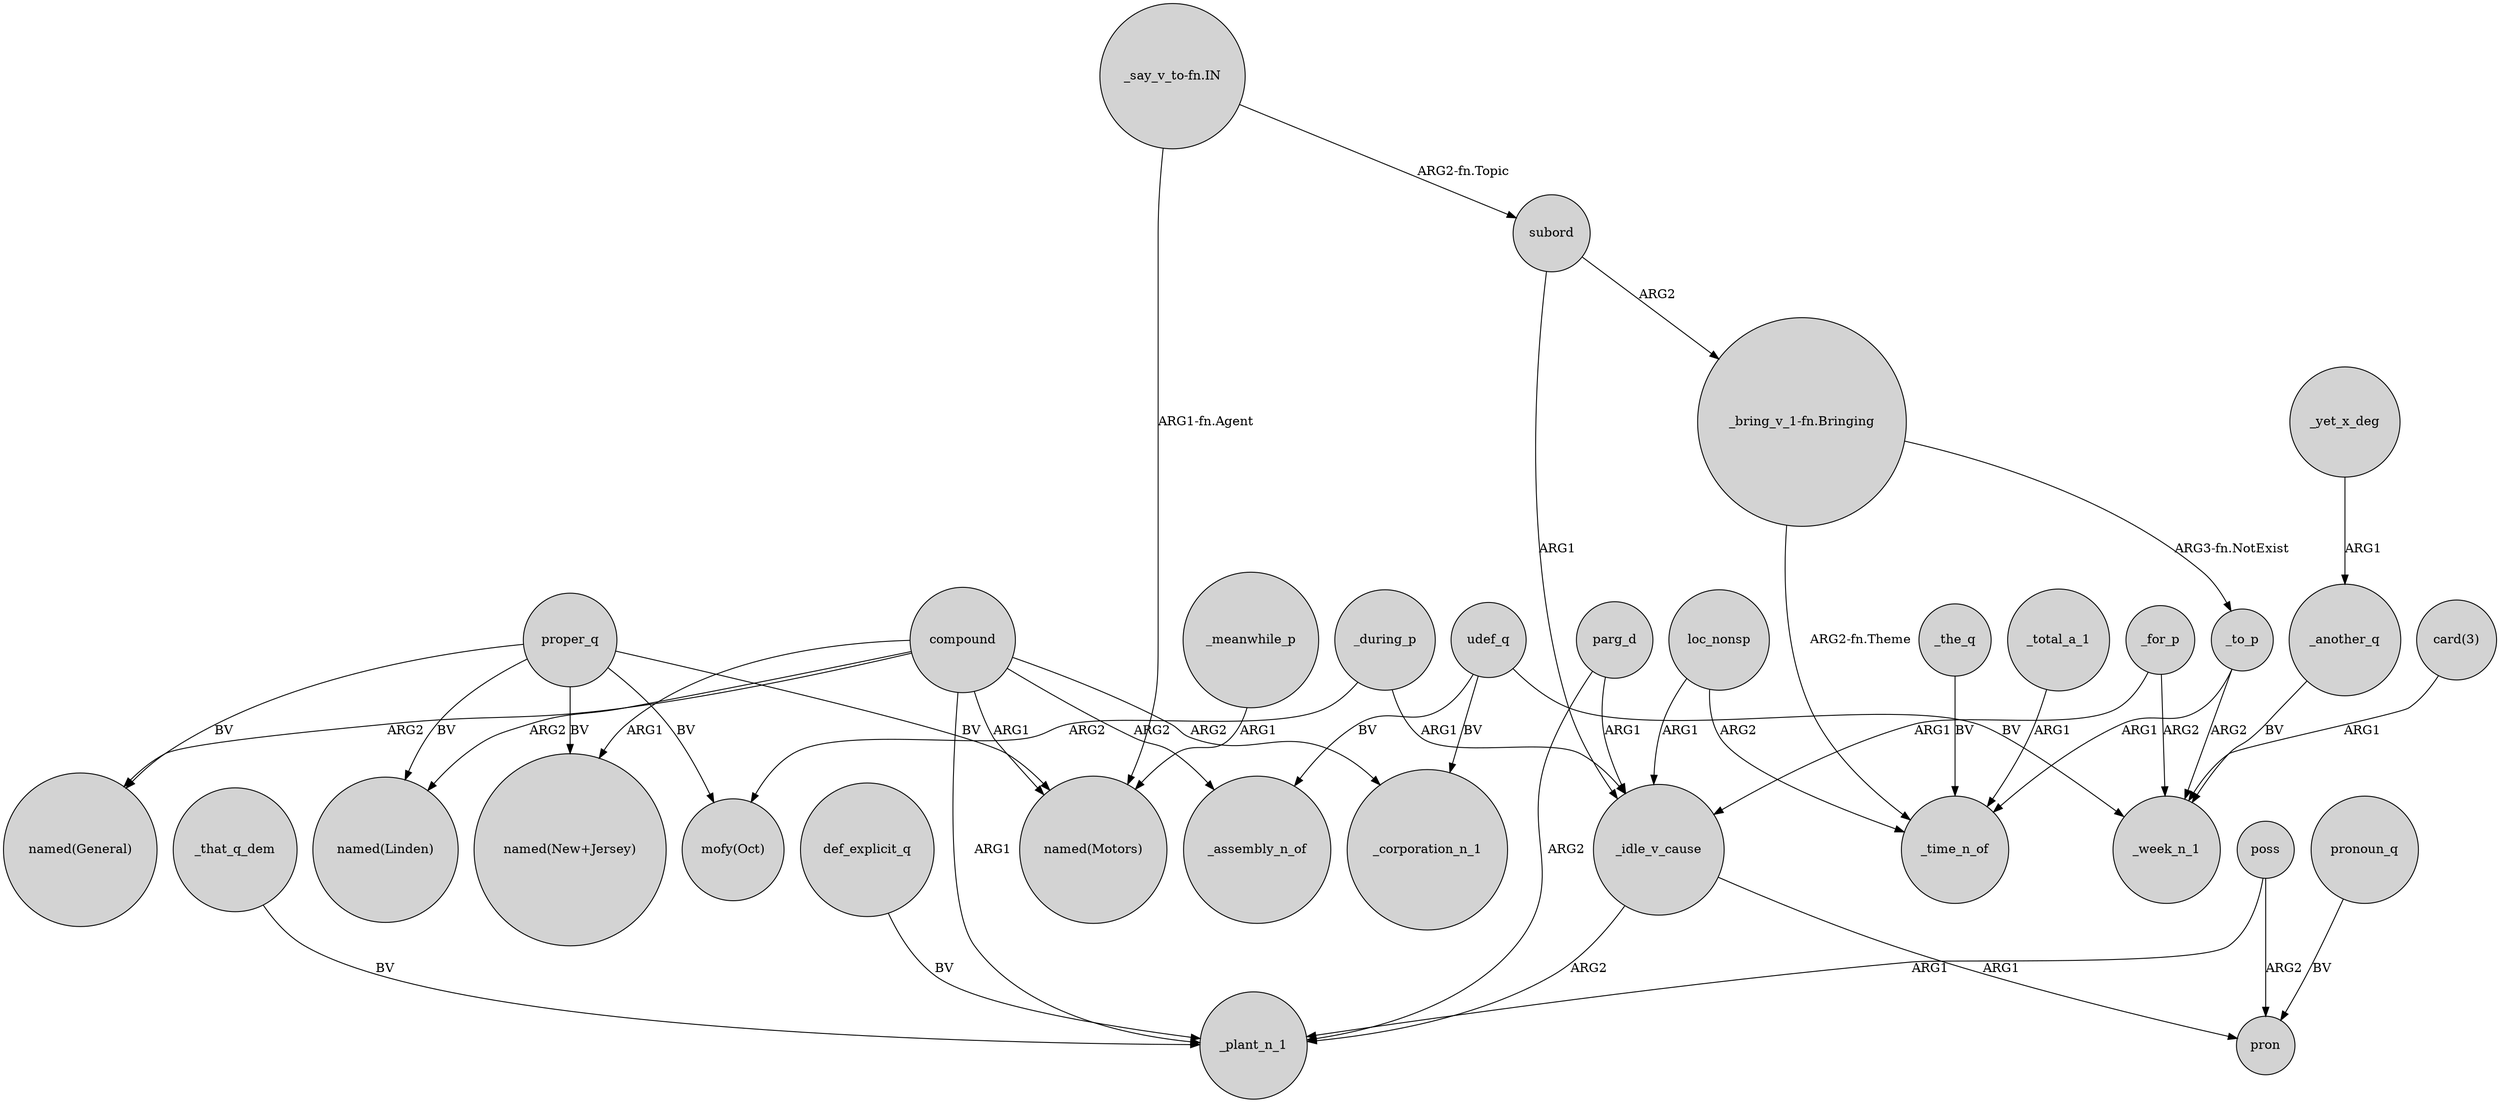 digraph {
	node [shape=circle style=filled]
	poss -> _plant_n_1 [label=ARG1]
	_to_p -> _time_n_of [label=ARG1]
	def_explicit_q -> _plant_n_1 [label=BV]
	poss -> pron [label=ARG2]
	proper_q -> "named(Motors)" [label=BV]
	"_bring_v_1-fn.Bringing" -> _time_n_of [label="ARG2-fn.Theme"]
	proper_q -> "named(General)" [label=BV]
	"_say_v_to-fn.IN" -> "named(Motors)" [label="ARG1-fn.Agent"]
	proper_q -> "named(New+Jersey)" [label=BV]
	compound -> _corporation_n_1 [label=ARG2]
	udef_q -> _assembly_n_of [label=BV]
	_for_p -> _idle_v_cause [label=ARG1]
	_yet_x_deg -> _another_q [label=ARG1]
	subord -> _idle_v_cause [label=ARG1]
	loc_nonsp -> _time_n_of [label=ARG2]
	proper_q -> "mofy(Oct)" [label=BV]
	compound -> "named(General)" [label=ARG2]
	compound -> _plant_n_1 [label=ARG1]
	parg_d -> _plant_n_1 [label=ARG2]
	_that_q_dem -> _plant_n_1 [label=BV]
	pronoun_q -> pron [label=BV]
	udef_q -> _corporation_n_1 [label=BV]
	_during_p -> "mofy(Oct)" [label=ARG2]
	_the_q -> _time_n_of [label=BV]
	_idle_v_cause -> pron [label=ARG1]
	_for_p -> _week_n_1 [label=ARG2]
	udef_q -> _week_n_1 [label=BV]
	_idle_v_cause -> _plant_n_1 [label=ARG2]
	_during_p -> _idle_v_cause [label=ARG1]
	"_say_v_to-fn.IN" -> subord [label="ARG2-fn.Topic"]
	_meanwhile_p -> "named(Motors)" [label=ARG1]
	compound -> "named(New+Jersey)" [label=ARG1]
	"card(3)" -> _week_n_1 [label=ARG1]
	_total_a_1 -> _time_n_of [label=ARG1]
	_to_p -> _week_n_1 [label=ARG2]
	"_bring_v_1-fn.Bringing" -> _to_p [label="ARG3-fn.NotExist"]
	compound -> "named(Linden)" [label=ARG2]
	_another_q -> _week_n_1 [label=BV]
	proper_q -> "named(Linden)" [label=BV]
	loc_nonsp -> _idle_v_cause [label=ARG1]
	parg_d -> _idle_v_cause [label=ARG1]
	compound -> _assembly_n_of [label=ARG2]
	compound -> "named(Motors)" [label=ARG1]
	subord -> "_bring_v_1-fn.Bringing" [label=ARG2]
}
